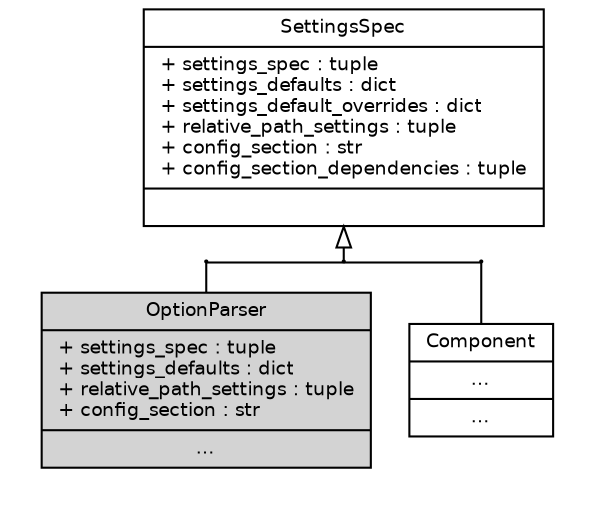 digraph G {
    graph [
        fontname = "Bitstream Vera Sans"
        fontsize = 9
        ranksep = 0.2
        compound = true
        splines = ortho
        concentrate = true
    ]
    node [
        fontname = "Bitstream Vera Sans"
        fontsize = 9
        shape = "record"
    ]
    edge [
        arrowtail = empty
        dir = forward
        fontname = "Bitstream Vera Sans"
        fontsize = 9
    ]

    SettingsSpec [
        label = "{SettingsSpec
        |+ settings_spec : tuple\l+ settings_defaults : dict\l+ settings_default_overrides : dict\l+ relative_path_settings : tuple\l+ config_section : str\l+ config_section_dependencies : tuple\l
        |}"
    ]
    Component [
        label = "{Component
        |...
        |...}"
    ]
    OptionParser [
        label = "{OptionParser
        |+ settings_spec : tuple\l+ settings_defaults : dict\l+ relative_path_settings : tuple\l+ config_section : str\l
        |...}"

        fillcolor = lightgrey
        style = filled
    ]

    subgraph cluster0 {
        graph [
            penwidth = 0
        ]
        // elbow edges
        edge [
            arrowhead = none
            arrowtail = none
            dir = none
        ]
        // elbow nodes
        node [
            shape = circle
            label = ""
            height = 0
            width = 0
        ]
        a -> b -> c [ constraint = false ]
        a -> Component
        c -> OptionParser
    }

    // inheritance hierarchy
    edge [
        arrowtail = empty
        dir = back
    ]

    SettingsSpec -> b
}
